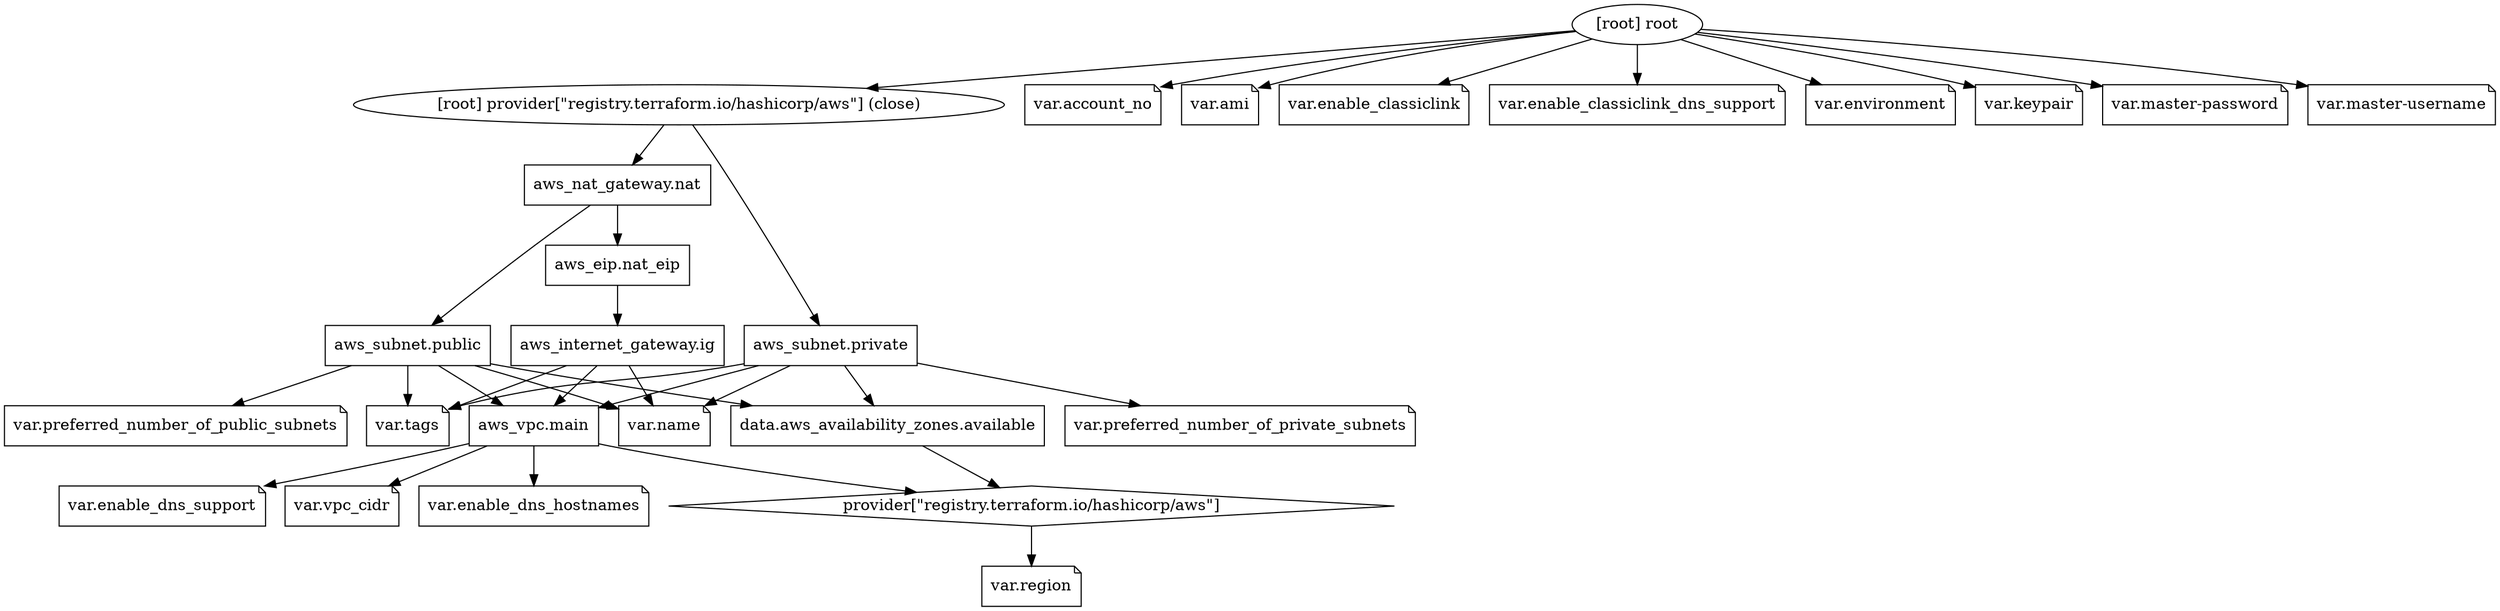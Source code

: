 digraph {
	compound = "true"
	newrank = "true"
	subgraph "root" {
		"[root] aws_eip.nat_eip (expand)" [label = "aws_eip.nat_eip", shape = "box"]
		"[root] aws_internet_gateway.ig (expand)" [label = "aws_internet_gateway.ig", shape = "box"]
		"[root] aws_nat_gateway.nat (expand)" [label = "aws_nat_gateway.nat", shape = "box"]
		"[root] aws_subnet.private (expand)" [label = "aws_subnet.private", shape = "box"]
		"[root] aws_subnet.public (expand)" [label = "aws_subnet.public", shape = "box"]
		"[root] aws_vpc.main (expand)" [label = "aws_vpc.main", shape = "box"]
		"[root] data.aws_availability_zones.available (expand)" [label = "data.aws_availability_zones.available", shape = "box"]
		"[root] provider[\"registry.terraform.io/hashicorp/aws\"]" [label = "provider[\"registry.terraform.io/hashicorp/aws\"]", shape = "diamond"]
		"[root] var.account_no" [label = "var.account_no", shape = "note"]
		"[root] var.ami" [label = "var.ami", shape = "note"]
		"[root] var.enable_classiclink" [label = "var.enable_classiclink", shape = "note"]
		"[root] var.enable_classiclink_dns_support" [label = "var.enable_classiclink_dns_support", shape = "note"]
		"[root] var.enable_dns_hostnames" [label = "var.enable_dns_hostnames", shape = "note"]
		"[root] var.enable_dns_support" [label = "var.enable_dns_support", shape = "note"]
		"[root] var.environment" [label = "var.environment", shape = "note"]
		"[root] var.keypair" [label = "var.keypair", shape = "note"]
		"[root] var.master-password" [label = "var.master-password", shape = "note"]
		"[root] var.master-username" [label = "var.master-username", shape = "note"]
		"[root] var.name" [label = "var.name", shape = "note"]
		"[root] var.preferred_number_of_private_subnets" [label = "var.preferred_number_of_private_subnets", shape = "note"]
		"[root] var.preferred_number_of_public_subnets" [label = "var.preferred_number_of_public_subnets", shape = "note"]
		"[root] var.region" [label = "var.region", shape = "note"]
		"[root] var.tags" [label = "var.tags", shape = "note"]
		"[root] var.vpc_cidr" [label = "var.vpc_cidr", shape = "note"]
		"[root] aws_eip.nat_eip (expand)" -> "[root] aws_internet_gateway.ig (expand)"
		"[root] aws_internet_gateway.ig (expand)" -> "[root] aws_vpc.main (expand)"
		"[root] aws_internet_gateway.ig (expand)" -> "[root] var.name"
		"[root] aws_internet_gateway.ig (expand)" -> "[root] var.tags"
		"[root] aws_nat_gateway.nat (expand)" -> "[root] aws_eip.nat_eip (expand)"
		"[root] aws_nat_gateway.nat (expand)" -> "[root] aws_subnet.public (expand)"
		"[root] aws_subnet.private (expand)" -> "[root] aws_vpc.main (expand)"
		"[root] aws_subnet.private (expand)" -> "[root] data.aws_availability_zones.available (expand)"
		"[root] aws_subnet.private (expand)" -> "[root] var.name"
		"[root] aws_subnet.private (expand)" -> "[root] var.preferred_number_of_private_subnets"
		"[root] aws_subnet.private (expand)" -> "[root] var.tags"
		"[root] aws_subnet.public (expand)" -> "[root] aws_vpc.main (expand)"
		"[root] aws_subnet.public (expand)" -> "[root] data.aws_availability_zones.available (expand)"
		"[root] aws_subnet.public (expand)" -> "[root] var.name"
		"[root] aws_subnet.public (expand)" -> "[root] var.preferred_number_of_public_subnets"
		"[root] aws_subnet.public (expand)" -> "[root] var.tags"
		"[root] aws_vpc.main (expand)" -> "[root] provider[\"registry.terraform.io/hashicorp/aws\"]"
		"[root] aws_vpc.main (expand)" -> "[root] var.enable_dns_hostnames"
		"[root] aws_vpc.main (expand)" -> "[root] var.enable_dns_support"
		"[root] aws_vpc.main (expand)" -> "[root] var.vpc_cidr"
		"[root] data.aws_availability_zones.available (expand)" -> "[root] provider[\"registry.terraform.io/hashicorp/aws\"]"
		"[root] provider[\"registry.terraform.io/hashicorp/aws\"] (close)" -> "[root] aws_nat_gateway.nat (expand)"
		"[root] provider[\"registry.terraform.io/hashicorp/aws\"] (close)" -> "[root] aws_subnet.private (expand)"
		"[root] provider[\"registry.terraform.io/hashicorp/aws\"]" -> "[root] var.region"
		"[root] root" -> "[root] provider[\"registry.terraform.io/hashicorp/aws\"] (close)"
		"[root] root" -> "[root] var.account_no"
		"[root] root" -> "[root] var.ami"
		"[root] root" -> "[root] var.enable_classiclink"
		"[root] root" -> "[root] var.enable_classiclink_dns_support"
		"[root] root" -> "[root] var.environment"
		"[root] root" -> "[root] var.keypair"
		"[root] root" -> "[root] var.master-password"
		"[root] root" -> "[root] var.master-username"
	}
}

